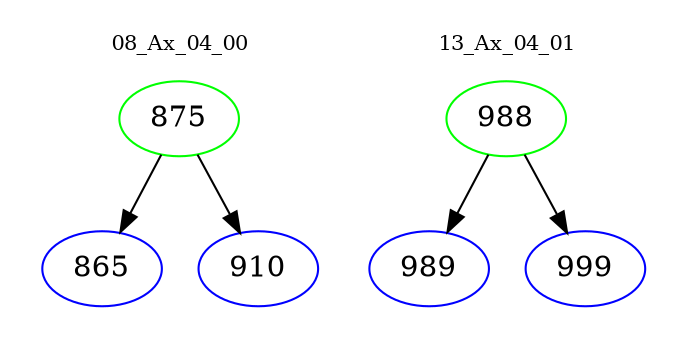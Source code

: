 digraph{
subgraph cluster_0 {
color = white
label = "08_Ax_04_00";
fontsize=10;
T0_875 [label="875", color="green"]
T0_875 -> T0_865 [color="black"]
T0_865 [label="865", color="blue"]
T0_875 -> T0_910 [color="black"]
T0_910 [label="910", color="blue"]
}
subgraph cluster_1 {
color = white
label = "13_Ax_04_01";
fontsize=10;
T1_988 [label="988", color="green"]
T1_988 -> T1_989 [color="black"]
T1_989 [label="989", color="blue"]
T1_988 -> T1_999 [color="black"]
T1_999 [label="999", color="blue"]
}
}
